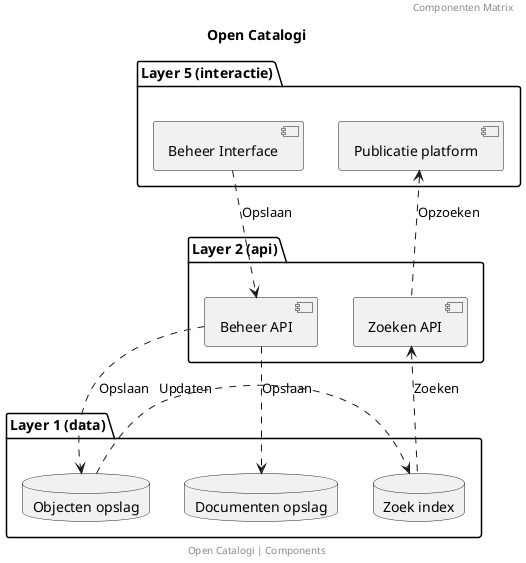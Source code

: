 @startuml
title: Open Catalogi
footer: Open Catalogi | Components
header: Componenten Matrix


package "Layer 5 (interactie)" {
 [Beheer Interface] as adminUI
 [Publicatie platform] as userUi
}


package "Layer 2 (api)" {
 [Beheer API] as beheerAPI
 [Zoeken API] as searchAPI
}

package "Layer 1 (data)" {
database "Zoek index" as elastic
database "Objecten opslag" as ORC
database "Documenten opslag" as DMS
}

adminUI .down.> beheerAPI: Opslaan
userUi <.down. searchAPI: Opzoeken
beheerAPI .down.> ORC: Opslaan
beheerAPI .down.> DMS: Opslaan
searchAPI <.down. elastic: Zoeken
ORC .right.> elastic: Updaten


@enduml